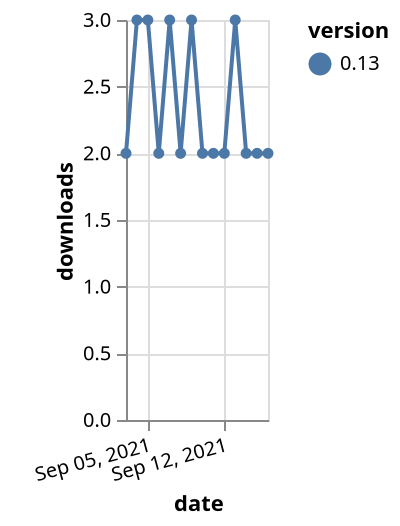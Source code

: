 {"$schema": "https://vega.github.io/schema/vega-lite/v5.json", "description": "A simple bar chart with embedded data.", "data": {"values": [{"date": "2021-09-03", "total": 2425, "delta": 2, "version": "0.13"}, {"date": "2021-09-04", "total": 2428, "delta": 3, "version": "0.13"}, {"date": "2021-09-05", "total": 2431, "delta": 3, "version": "0.13"}, {"date": "2021-09-06", "total": 2433, "delta": 2, "version": "0.13"}, {"date": "2021-09-07", "total": 2436, "delta": 3, "version": "0.13"}, {"date": "2021-09-08", "total": 2438, "delta": 2, "version": "0.13"}, {"date": "2021-09-09", "total": 2441, "delta": 3, "version": "0.13"}, {"date": "2021-09-10", "total": 2443, "delta": 2, "version": "0.13"}, {"date": "2021-09-11", "total": 2445, "delta": 2, "version": "0.13"}, {"date": "2021-09-12", "total": 2447, "delta": 2, "version": "0.13"}, {"date": "2021-09-13", "total": 2450, "delta": 3, "version": "0.13"}, {"date": "2021-09-14", "total": 2452, "delta": 2, "version": "0.13"}, {"date": "2021-09-15", "total": 2454, "delta": 2, "version": "0.13"}, {"date": "2021-09-16", "total": 2456, "delta": 2, "version": "0.13"}]}, "width": "container", "mark": {"type": "line", "point": {"filled": true}}, "encoding": {"x": {"field": "date", "type": "temporal", "timeUnit": "yearmonthdate", "title": "date", "axis": {"labelAngle": -15}}, "y": {"field": "delta", "type": "quantitative", "title": "downloads"}, "color": {"field": "version", "type": "nominal"}, "tooltip": {"field": "delta"}}}